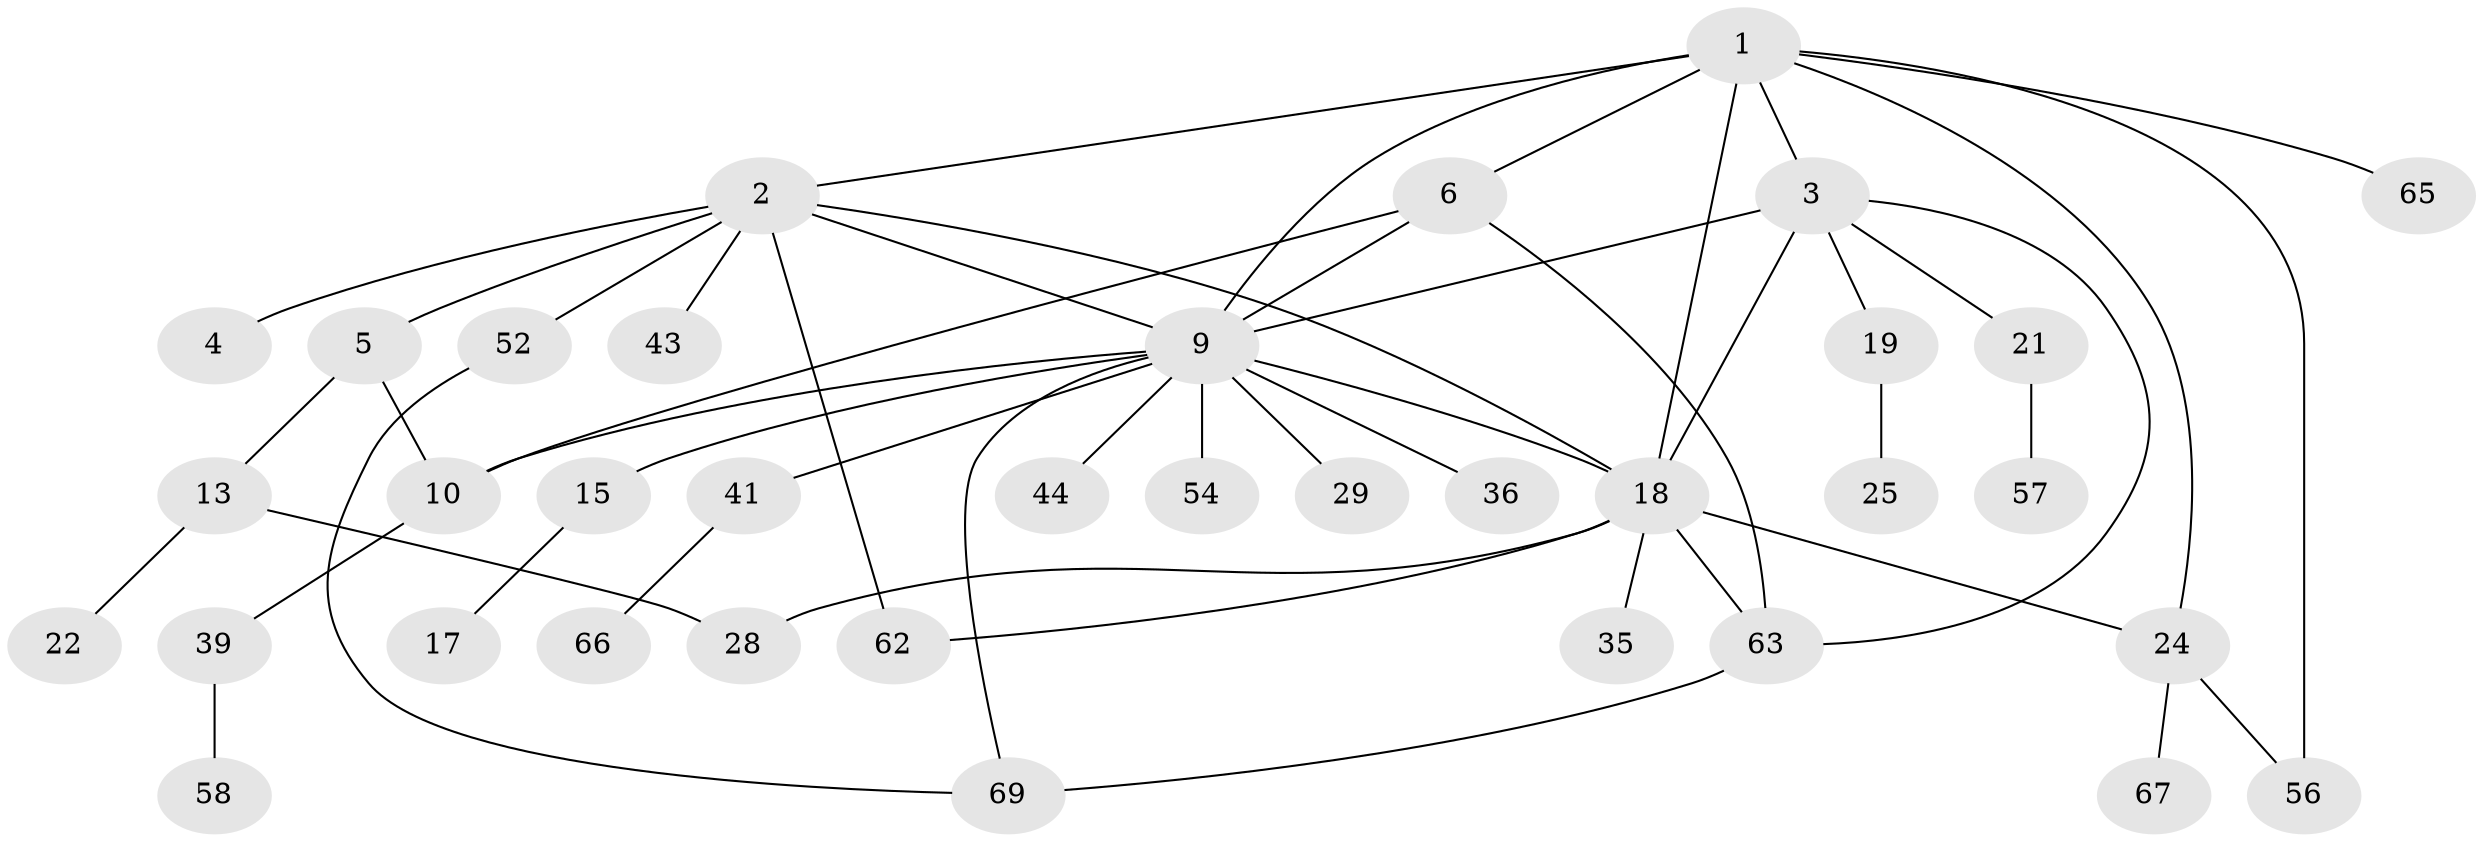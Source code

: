 // original degree distribution, {6: 0.027777777777777776, 8: 0.027777777777777776, 7: 0.027777777777777776, 1: 0.3333333333333333, 2: 0.3055555555555556, 3: 0.2222222222222222, 4: 0.05555555555555555}
// Generated by graph-tools (version 1.1) at 2025/16/03/04/25 18:16:56]
// undirected, 36 vertices, 51 edges
graph export_dot {
graph [start="1"]
  node [color=gray90,style=filled];
  1 [super="+31"];
  2;
  3 [super="+16+14+7"];
  4;
  5 [super="+8"];
  6 [super="+20"];
  9 [super="+38+50+72+33+11"];
  10 [super="+12+40"];
  13;
  15;
  17;
  18 [super="+48+27+32+49"];
  19;
  21;
  22 [super="+26"];
  24 [super="+61"];
  25 [super="+47+70"];
  28;
  29;
  35;
  36;
  39 [super="+51+53"];
  41;
  43;
  44;
  52;
  54;
  56;
  57;
  58;
  62 [super="+64"];
  63;
  65;
  66;
  67;
  69;
  1 -- 2;
  1 -- 3;
  1 -- 6;
  1 -- 18;
  1 -- 24;
  1 -- 56;
  1 -- 9;
  1 -- 65;
  2 -- 4;
  2 -- 5;
  2 -- 9;
  2 -- 43;
  2 -- 52;
  2 -- 62;
  2 -- 18;
  3 -- 21;
  3 -- 63;
  3 -- 19;
  3 -- 18;
  3 -- 9;
  5 -- 10;
  5 -- 13;
  6 -- 10;
  6 -- 63;
  6 -- 9;
  9 -- 15;
  9 -- 29;
  9 -- 69;
  9 -- 54;
  9 -- 41;
  9 -- 44;
  9 -- 36;
  9 -- 10;
  9 -- 18;
  10 -- 39;
  13 -- 22;
  13 -- 28;
  15 -- 17;
  18 -- 24;
  18 -- 63;
  18 -- 35;
  18 -- 28;
  18 -- 62;
  19 -- 25;
  21 -- 57;
  24 -- 56;
  24 -- 67;
  39 -- 58;
  41 -- 66;
  52 -- 69;
  63 -- 69;
}
